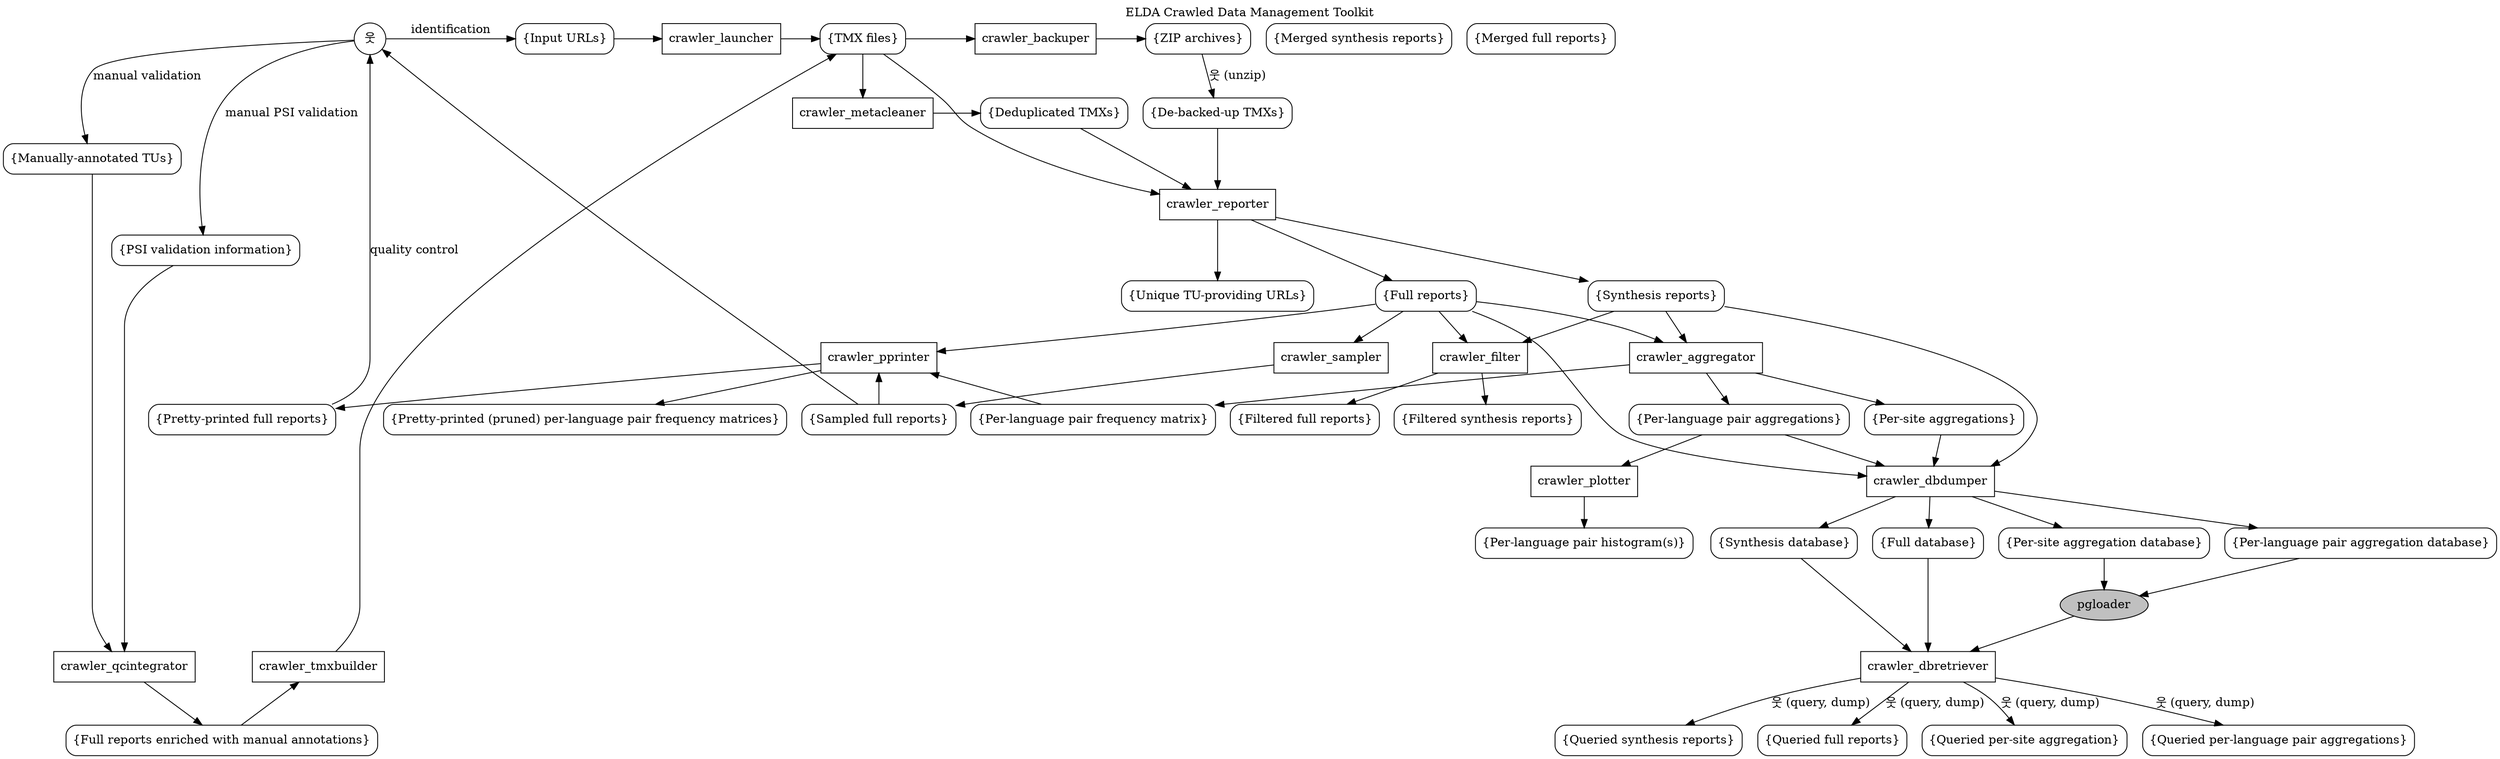 digraph {
    /* Uncommentthe line below only for PDF output. */
    /* graph[dpi=300; fontsize=24]; */
    
    labelloc=t;
    label = "ELDA Crawled Data Management Toolkit";

    human[shape="circle", label="웃"];
    urls[shape="box", style=rounded, label="{Input URLs}"];
    tmxs[shape="box", style=rounded, label="{TMX files}"];
    tmxs_dedup[shape="box", style=rounded, label="{Deduplicated TMXs}"];
    tmxs_deback[shape="box", style=rounded, label="{De-backed-up TMXs}"];
    zips[shape="box", style=rounded, label="{ZIP archives}"];
    syntheses[shape="box", style=rounded, label="{Synthesis reports}"];
    syntheses_db[shape="box", style=rounded, label="{Synthesis database}"];
    syntheses_q[shape="box", style=rounded, label="{Queried synthesis reports}"];
    syntheses_m[shape="box", style=rounded, label="{Merged synthesis reports}"];
    syntheses_filtered[shape="box", style=rounded, label="{Filtered synthesis reports}"];
    fulls[shape="box", style=rounded, label="{Full reports}"];
    fulls_db[shape="box", style=rounded, label="{Full database}"];
    fulls_filtered[shape="box", style=rounded, label="{Filtered full reports}"];
    fulls_sampled[shape="box", style=rounded, label="{Sampled full reports}"];
    fulls_q[shape="box", style=rounded, label="{Queried full reports}"];
    fulls_m[shape="box", style=rounded, label="{Merged full reports}"];
    fulls_pp[shape="box", style=rounded, label="{Pretty-printed full reports}"];
    uniqurls[shape="box", style=rounded, label="{Unique TU-providing URLs}"];
    site_aggregs[shape="box", style=rounded, label="{Per-site aggregations}"];
    site_db[shape="box", style=rounded, label="{Per-site aggregation database}"];
    site_q[shape="box", style=rounded, label="{Queried per-site aggregation}"];
    lpair_aggregs[shape="box", style=rounded, label="{Per-language pair aggregations}"];
    lpair_q[shape="box", style=rounded, label="{Queried per-language pair aggregations}"];
    lpair_confmat[shape="box", style=rounded, label="{Per-language pair frequency matrix}"];
    lpair_confmat_pp[shape="box", style=rounded, label="{Pretty-printed (pruned) per-language pair frequency matrices}"];
    lpair_db[shape="box", style=rounded, label="{Per-language pair aggregation database}"];
    lpair_histo[shape="box", style=rounded, label="{Per-language pair histogram(s)}"];
    fulls_sampled_annotated[shape="box", style=rounded, label="{Manually-annotated TUs}"];
    fulls_enriched[shape="box", style=rounded, label="{Full reports enriched with manual annotations}"];
    psi_info[shape="box", style=rounded, label="{PSI validation information}"];
    launcher[shape="box", style="", label="crawler_launcher"];
    backuper[shape="box", style="", label="crawler_backuper"];
    metacleaner[shape="box", style="", label="crawler_metacleaner"];
    reporter[shape="box", style="", label="crawler_reporter"];
    aggregator[shape="box", style="", label="crawler_aggregator"];
    filter[shape="box", style="", label="crawler_filter"];
    pprinter[shape="box", style="", label="crawler_pprinter"];
    dbdumper[shape="box", style="", label="crawler_dbdumper"];
    dbretriever[shape="box", style="", label="crawler_dbretriever"];
    sampler[shape="box", style="", label="crawler_sampler"];
    plotter[shape="box", style="", label="crawler_plotter"];
    pgloader[shape="ellipse", fillcolor=grey, style=filled, label="pgloader"];
    qcintegrator[shape="box", style="", label="crawler_qcintegrator"];
    tmxbuilder[shape="box", style="", label="crawler_tmxbuilder"];

    human -> urls[label="identification"];
    urls -> launcher -> tmxs -> backuper -> zips;
    tmxs -> reporter;
    tmxs -> metacleaner -> tmxs_dedup -> reporter;
    zips -> tmxs_deback[label="웃 (unzip)"];
    tmxs_deback -> reporter;
    reporter -> {syntheses; fulls; uniqurls};
    {syntheses; fulls} -> aggregator;
    aggregator -> {site_aggregs; lpair_aggregs; lpair_confmat};
    {syntheses; fulls; site_aggregs; lpair_aggregs} -> dbdumper ->
        {syntheses_db; fulls_db; site_db; lpair_db};
    lpair_aggregs -> plotter -> lpair_histo;
    fulls -> sampler -> fulls_sampled;
    fulls_sampled -> human;
    human -> fulls_sampled_annotated[label="manual validation"];
    human -> psi_info[label="manual PSI validation"];
    {fulls_sampled_annotated, psi_info} -> qcintegrator -> fulls_enriched;
    fulls_enriched -> tmxbuilder -> tmxs;
    {syntheses; fulls} -> filter -> {syntheses_filtered; fulls_filtered};
    {lpair_confmat; fulls; fulls_sampled} -> pprinter -> {fulls_pp; lpair_confmat_pp};
    fulls_pp -> human[label="quality control"];
    {syntheses_db; fulls_db} -> dbretriever;
    dbretriever -> {syntheses_q; fulls_q}[label="웃 (query, dump)"];
    {site_db; lpair_db} -> pgloader -> dbretriever;
    dbretriever -> {site_q; lpair_q}[label="웃 (query, dump)"];
    {rank=same; human; urls; launcher; tmxs; backuper; zips};
    {rank=same; metacleaner; tmxs_deback; tmxs_dedup};
    {rank=same; syntheses; fulls; uniqurls};
    {rank=same; syntheses_db; fulls_db; site_db; lpair_db};
    {rank=same; pprinter; sampler; filter; aggregator};
    {rank=same; lpair_aggregs; site_aggregs; lpair_confmat};
    {rank=same; qcintegrator; dbretriever; tmxbuilder};

}
